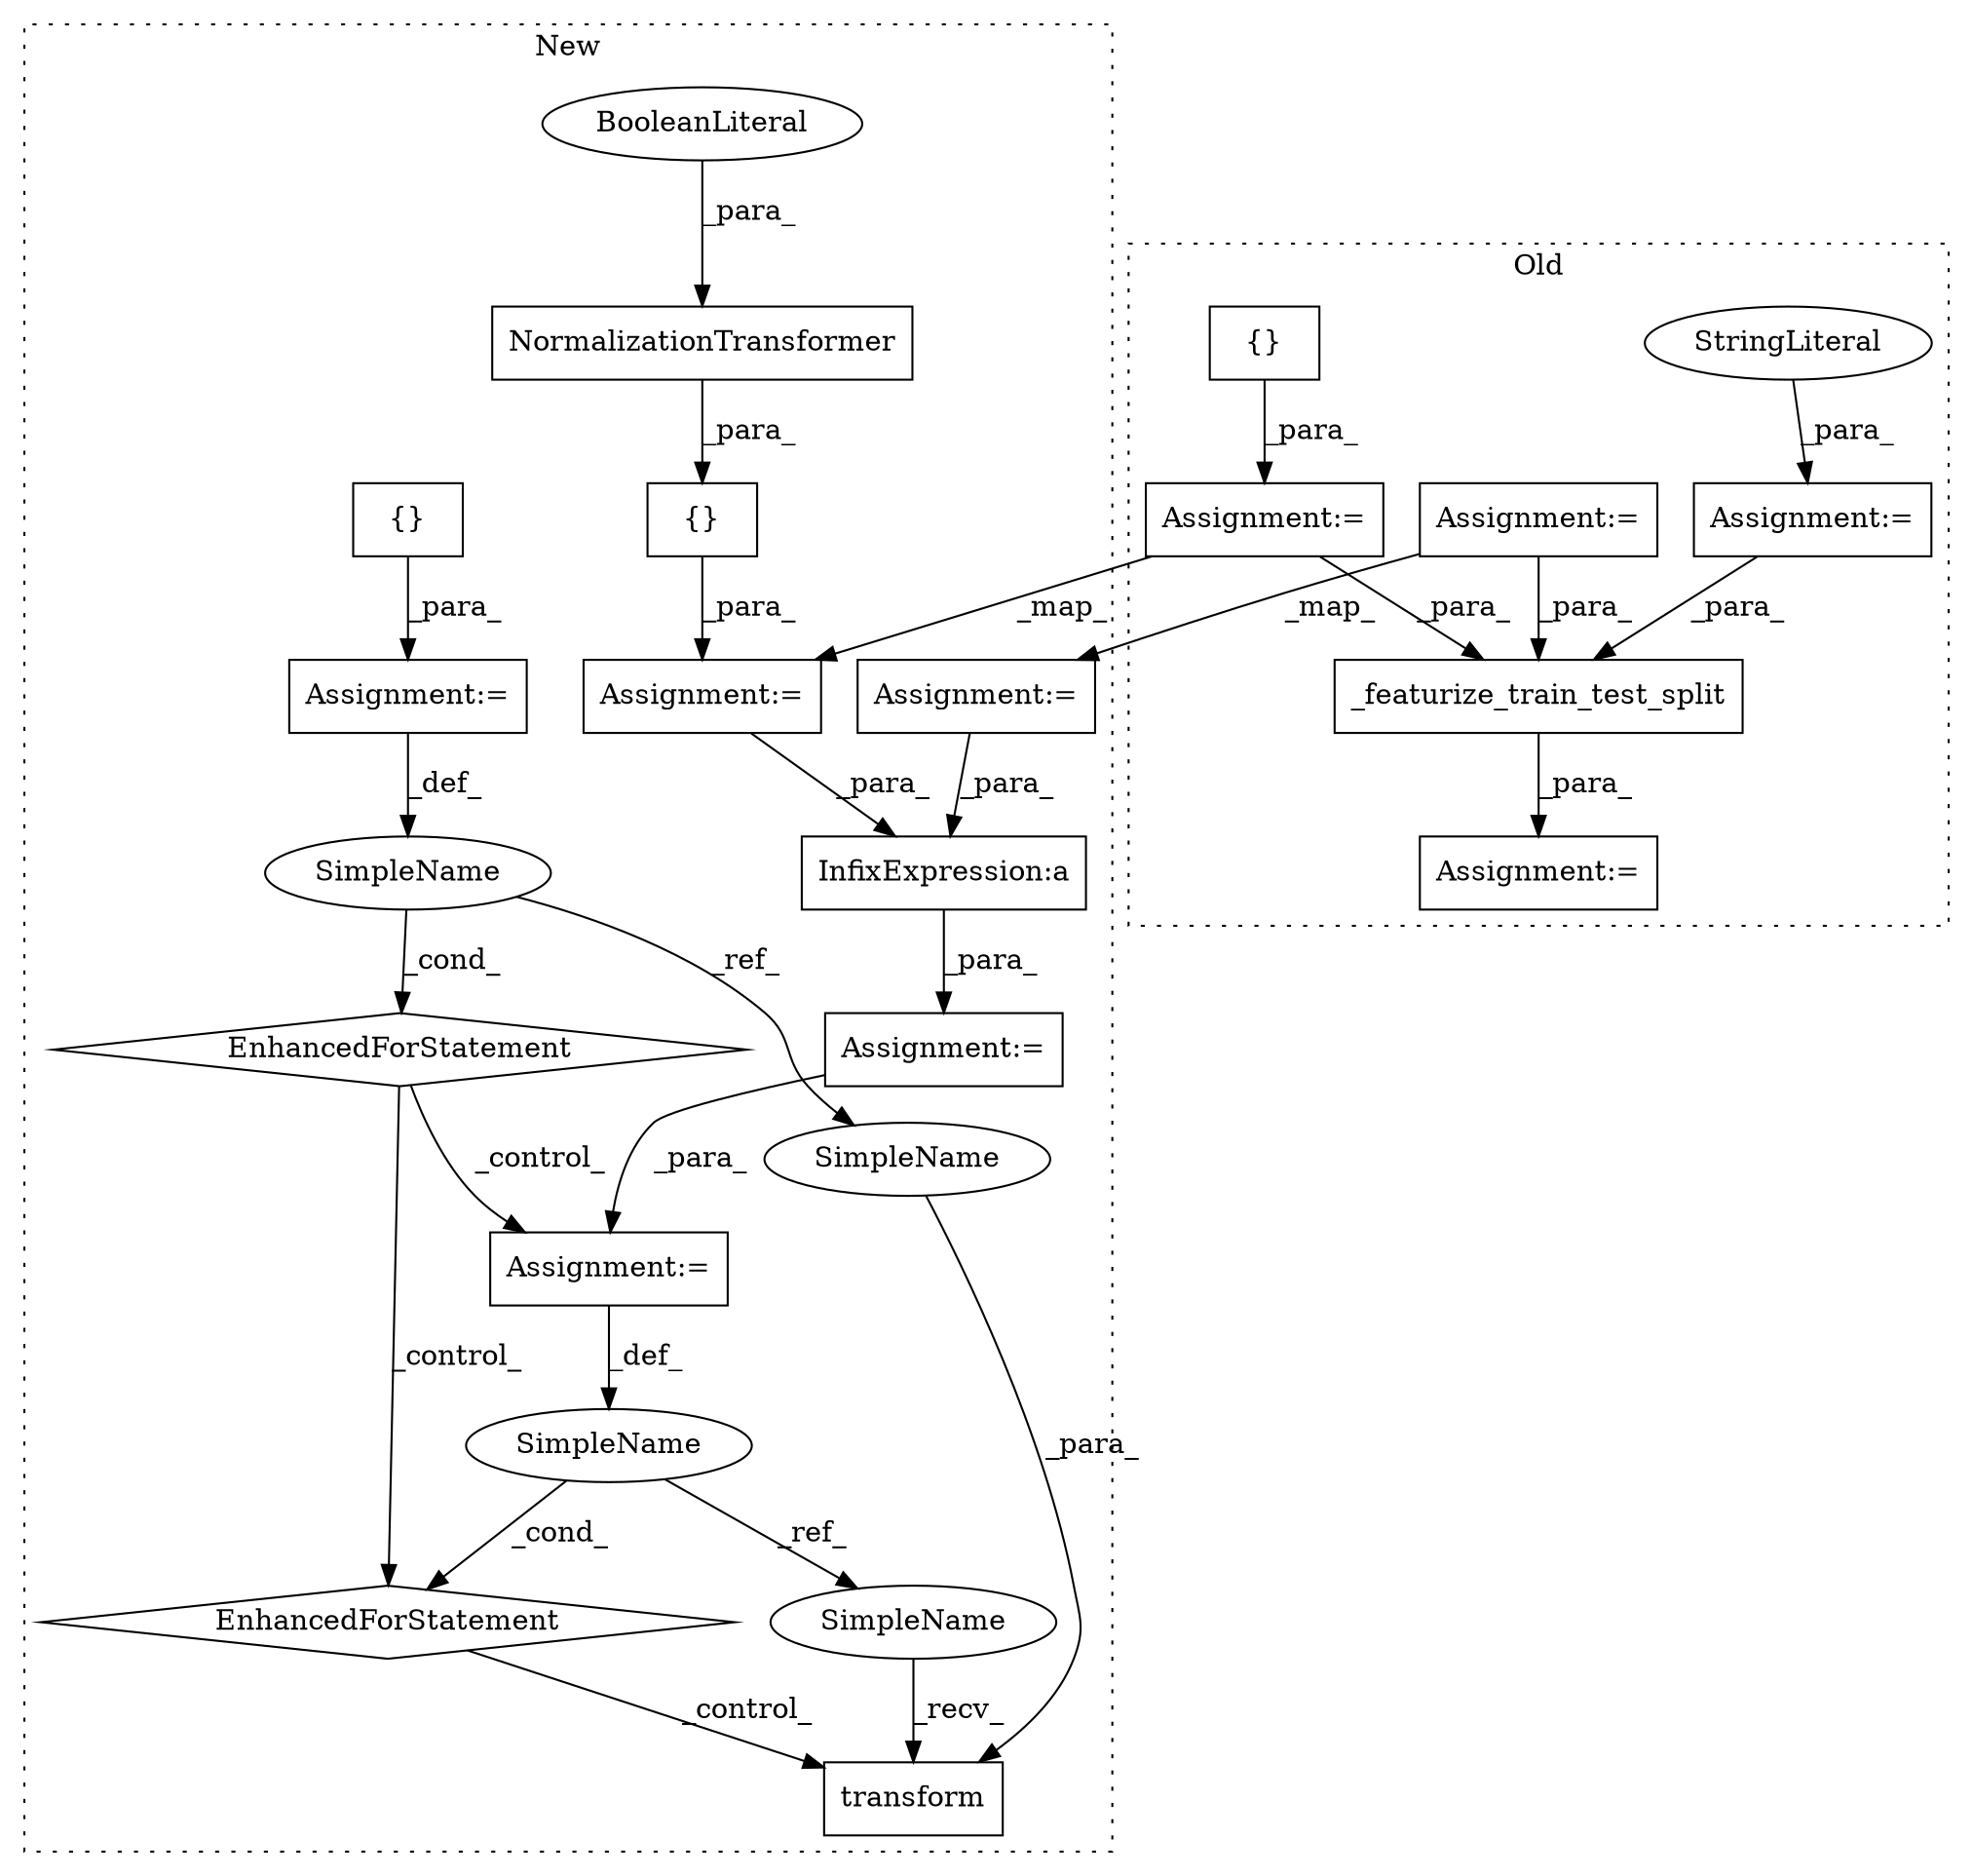 digraph G {
subgraph cluster0 {
1 [label="_featurize_train_test_split" a="32" s="4775,4916" l="28,1" shape="box"];
4 [label="{}" a="4" s="4299,4324" l="1,1" shape="box"];
16 [label="Assignment:=" a="7" s="4768" l="2" shape="box"];
17 [label="Assignment:=" a="7" s="4572" l="1" shape="box"];
18 [label="StringLiteral" a="45" s="4573" l="28" shape="ellipse"];
19 [label="Assignment:=" a="7" s="4205" l="1" shape="box"];
21 [label="Assignment:=" a="7" s="4246" l="1" shape="box"];
label = "Old";
style="dotted";
}
subgraph cluster1 {
2 [label="EnhancedForStatement" a="70" s="5527,5657" l="57,2" shape="diamond"];
3 [label="InfixExpression:a" a="27" s="5384" l="3" shape="box"];
5 [label="{}" a="4" s="5489,5516" l="1,1" shape="box"];
6 [label="SimpleName" a="42" s="5470" l="7" shape="ellipse"];
7 [label="EnhancedForStatement" a="70" s="5413,5517" l="53,2" shape="diamond"];
8 [label="{}" a="4" s="5300,5345" l="1,1" shape="box"];
9 [label="transform" a="32" s="5681,5698" l="10,1" shape="box"];
10 [label="NormalizationTransformer" a="32" s="5301,5344" l="25,1" shape="box"];
11 [label="BooleanLiteral" a="9" s="5326" l="4" shape="ellipse"];
12 [label="SimpleName" a="42" s="5631" l="11" shape="ellipse"];
13 [label="Assignment:=" a="7" s="5413,5517" l="53,2" shape="box"];
14 [label="Assignment:=" a="7" s="5364" l="1" shape="box"];
15 [label="Assignment:=" a="7" s="5527,5657" l="57,2" shape="box"];
20 [label="Assignment:=" a="7" s="5241" l="1" shape="box"];
22 [label="Assignment:=" a="7" s="5282" l="1" shape="box"];
23 [label="SimpleName" a="42" s="5669" l="11" shape="ellipse"];
24 [label="SimpleName" a="42" s="5691" l="7" shape="ellipse"];
label = "New";
style="dotted";
}
1 -> 16 [label="_para_"];
2 -> 9 [label="_control_"];
3 -> 14 [label="_para_"];
4 -> 21 [label="_para_"];
5 -> 13 [label="_para_"];
6 -> 7 [label="_cond_"];
6 -> 24 [label="_ref_"];
7 -> 2 [label="_control_"];
7 -> 15 [label="_control_"];
8 -> 22 [label="_para_"];
10 -> 8 [label="_para_"];
11 -> 10 [label="_para_"];
12 -> 2 [label="_cond_"];
12 -> 23 [label="_ref_"];
13 -> 6 [label="_def_"];
14 -> 15 [label="_para_"];
15 -> 12 [label="_def_"];
17 -> 1 [label="_para_"];
18 -> 17 [label="_para_"];
19 -> 20 [label="_map_"];
19 -> 1 [label="_para_"];
20 -> 3 [label="_para_"];
21 -> 22 [label="_map_"];
21 -> 1 [label="_para_"];
22 -> 3 [label="_para_"];
23 -> 9 [label="_recv_"];
24 -> 9 [label="_para_"];
}